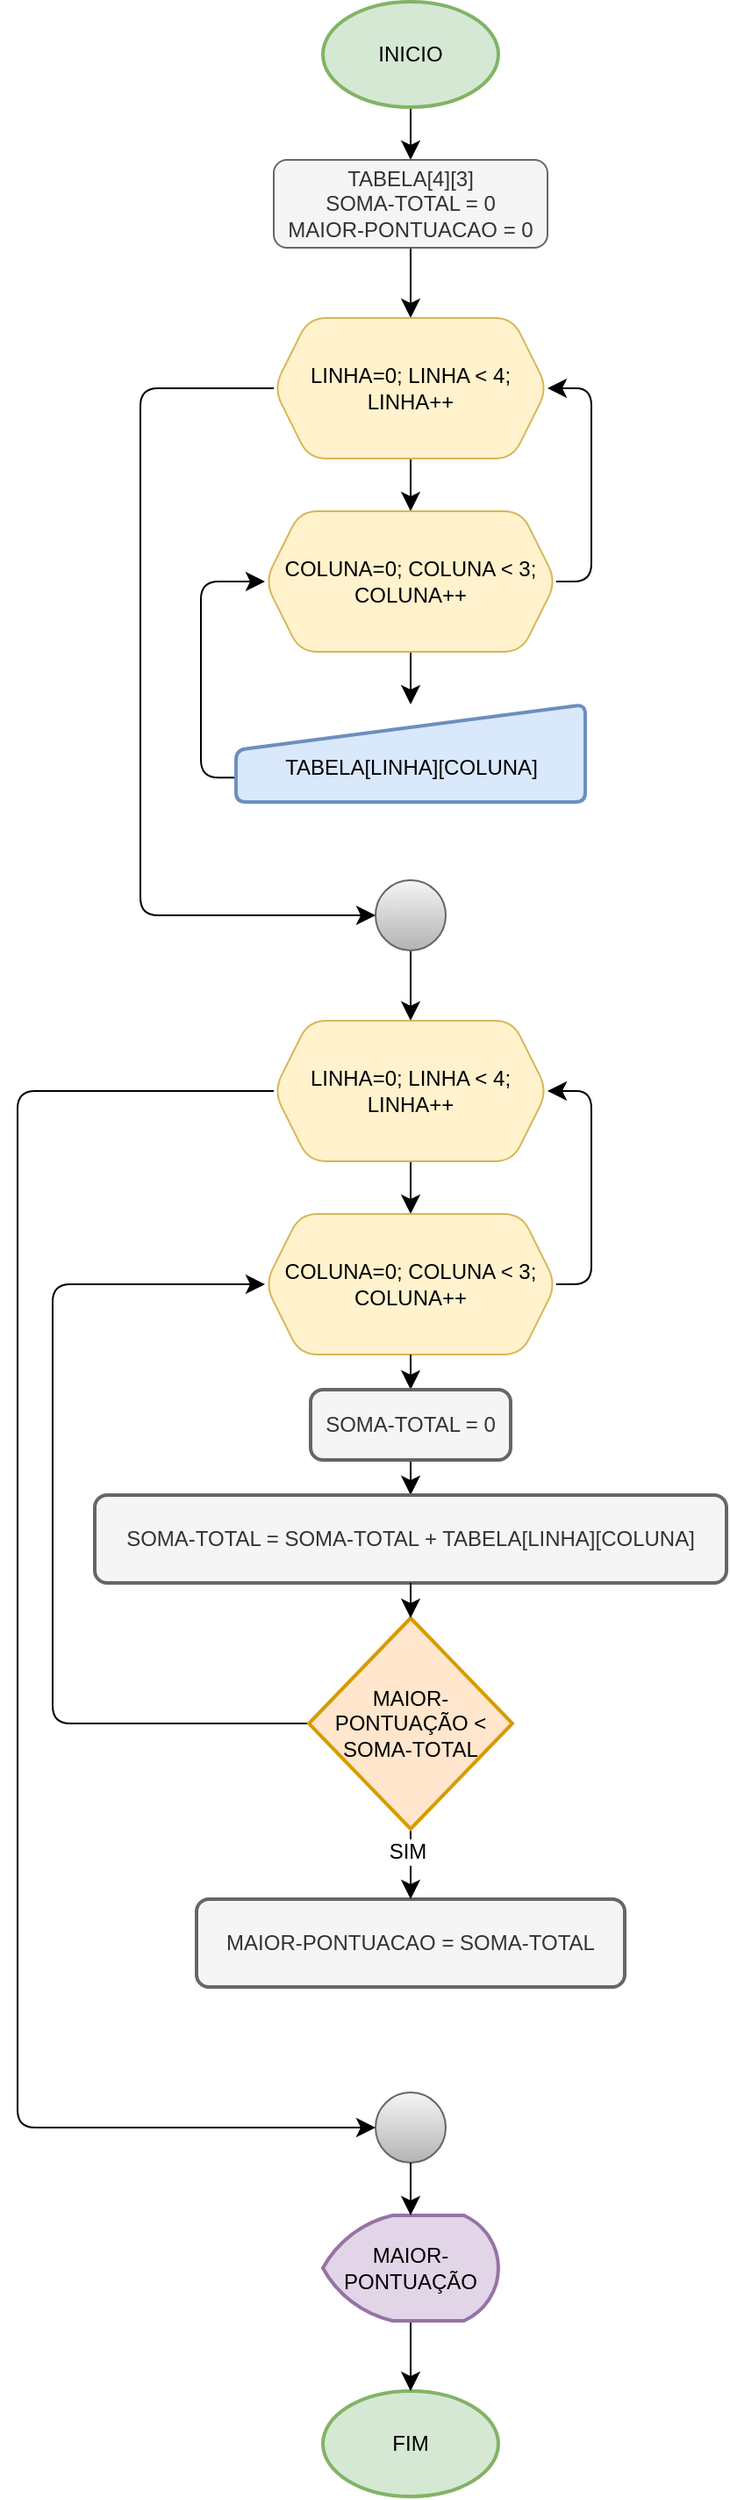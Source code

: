 <mxfile version="26.2.3">
  <diagram id="C5RBs43oDa-KdzZeNtuy" name="Page-1">
    <mxGraphModel dx="548" dy="974" grid="1" gridSize="10" guides="1" tooltips="1" connect="1" arrows="1" fold="1" page="1" pageScale="1" pageWidth="827" pageHeight="1169" math="0" shadow="0">
      <root>
        <mxCell id="WIyWlLk6GJQsqaUBKTNV-0" />
        <mxCell id="WIyWlLk6GJQsqaUBKTNV-1" parent="WIyWlLk6GJQsqaUBKTNV-0" />
        <mxCell id="1Dm9Xr86s3sIBNIbfE32-0" value="FIM" style="strokeWidth=2;html=1;shape=mxgraph.flowchart.start_1;whiteSpace=wrap;fillColor=#d5e8d4;strokeColor=#82b366;rounded=1;" vertex="1" parent="WIyWlLk6GJQsqaUBKTNV-1">
          <mxGeometry x="214" y="1480" width="100" height="60" as="geometry" />
        </mxCell>
        <mxCell id="1Dm9Xr86s3sIBNIbfE32-22" style="edgeStyle=none;curved=1;rounded=1;orthogonalLoop=1;jettySize=auto;html=1;exitX=0.5;exitY=1;exitDx=0;exitDy=0;exitPerimeter=0;entryX=0.5;entryY=0;entryDx=0;entryDy=0;fontSize=12;startSize=8;endSize=8;" edge="1" parent="WIyWlLk6GJQsqaUBKTNV-1" source="1Dm9Xr86s3sIBNIbfE32-1" target="1Dm9Xr86s3sIBNIbfE32-2">
          <mxGeometry relative="1" as="geometry" />
        </mxCell>
        <mxCell id="1Dm9Xr86s3sIBNIbfE32-1" value="INICIO" style="strokeWidth=2;html=1;shape=mxgraph.flowchart.start_1;whiteSpace=wrap;fillColor=#d5e8d4;strokeColor=#82b366;rounded=1;" vertex="1" parent="WIyWlLk6GJQsqaUBKTNV-1">
          <mxGeometry x="214" y="120" width="100" height="60" as="geometry" />
        </mxCell>
        <mxCell id="1Dm9Xr86s3sIBNIbfE32-21" style="edgeStyle=none;curved=1;rounded=1;orthogonalLoop=1;jettySize=auto;html=1;exitX=0.5;exitY=1;exitDx=0;exitDy=0;entryX=0.5;entryY=0;entryDx=0;entryDy=0;fontSize=12;startSize=8;endSize=8;" edge="1" parent="WIyWlLk6GJQsqaUBKTNV-1" source="1Dm9Xr86s3sIBNIbfE32-2" target="1Dm9Xr86s3sIBNIbfE32-4">
          <mxGeometry relative="1" as="geometry" />
        </mxCell>
        <mxCell id="1Dm9Xr86s3sIBNIbfE32-2" value="TABELA[4][3]&lt;div&gt;SOMA-TOTAL = 0&lt;/div&gt;&lt;div&gt;MAIOR-PONTUACAO = 0&lt;/div&gt;" style="rounded=1;whiteSpace=wrap;html=1;fillColor=#f5f5f5;fontColor=#333333;strokeColor=#666666;" vertex="1" parent="WIyWlLk6GJQsqaUBKTNV-1">
          <mxGeometry x="186" y="210" width="156" height="50" as="geometry" />
        </mxCell>
        <mxCell id="1Dm9Xr86s3sIBNIbfE32-6" value="" style="edgeStyle=orthogonalEdgeStyle;rounded=1;orthogonalLoop=1;jettySize=auto;html=1;fontSize=12;startSize=8;endSize=8;" edge="1" parent="WIyWlLk6GJQsqaUBKTNV-1" source="1Dm9Xr86s3sIBNIbfE32-4" target="1Dm9Xr86s3sIBNIbfE32-5">
          <mxGeometry relative="1" as="geometry" />
        </mxCell>
        <mxCell id="1Dm9Xr86s3sIBNIbfE32-4" value="LINHA=0; LINHA &amp;lt; 4; LINHA++" style="shape=hexagon;perimeter=hexagonPerimeter2;whiteSpace=wrap;html=1;fixedSize=1;fillColor=#fff2cc;strokeColor=#d6b656;rounded=1;" vertex="1" parent="WIyWlLk6GJQsqaUBKTNV-1">
          <mxGeometry x="186" y="300" width="156" height="80" as="geometry" />
        </mxCell>
        <mxCell id="1Dm9Xr86s3sIBNIbfE32-9" value="" style="edgeStyle=none;curved=1;rounded=1;orthogonalLoop=1;jettySize=auto;html=1;fontSize=12;startSize=8;endSize=8;" edge="1" parent="WIyWlLk6GJQsqaUBKTNV-1" source="1Dm9Xr86s3sIBNIbfE32-5" target="1Dm9Xr86s3sIBNIbfE32-7">
          <mxGeometry relative="1" as="geometry" />
        </mxCell>
        <mxCell id="1Dm9Xr86s3sIBNIbfE32-17" style="edgeStyle=orthogonalEdgeStyle;rounded=1;orthogonalLoop=1;jettySize=auto;html=1;exitX=1;exitY=0.5;exitDx=0;exitDy=0;entryX=1;entryY=0.5;entryDx=0;entryDy=0;fontSize=12;startSize=8;endSize=8;" edge="1" parent="WIyWlLk6GJQsqaUBKTNV-1" source="1Dm9Xr86s3sIBNIbfE32-5" target="1Dm9Xr86s3sIBNIbfE32-4">
          <mxGeometry relative="1" as="geometry" />
        </mxCell>
        <mxCell id="1Dm9Xr86s3sIBNIbfE32-5" value="COLUNA=0; COLUNA &amp;lt; 3; COLUNA++" style="shape=hexagon;perimeter=hexagonPerimeter2;whiteSpace=wrap;html=1;fixedSize=1;fillColor=#fff2cc;strokeColor=#d6b656;rounded=1;" vertex="1" parent="WIyWlLk6GJQsqaUBKTNV-1">
          <mxGeometry x="181" y="410" width="166" height="80" as="geometry" />
        </mxCell>
        <mxCell id="1Dm9Xr86s3sIBNIbfE32-16" style="edgeStyle=orthogonalEdgeStyle;rounded=1;orthogonalLoop=1;jettySize=auto;html=1;exitX=0;exitY=0.75;exitDx=0;exitDy=0;entryX=0;entryY=0.5;entryDx=0;entryDy=0;fontSize=12;startSize=8;endSize=8;" edge="1" parent="WIyWlLk6GJQsqaUBKTNV-1" source="1Dm9Xr86s3sIBNIbfE32-7" target="1Dm9Xr86s3sIBNIbfE32-5">
          <mxGeometry relative="1" as="geometry" />
        </mxCell>
        <mxCell id="1Dm9Xr86s3sIBNIbfE32-7" value="&lt;div&gt;&lt;br&gt;&lt;/div&gt;TABELA[LINHA][COLUNA]" style="html=1;strokeWidth=2;shape=manualInput;whiteSpace=wrap;rounded=1;size=26;arcSize=11;fillColor=#dae8fc;strokeColor=#6c8ebf;" vertex="1" parent="WIyWlLk6GJQsqaUBKTNV-1">
          <mxGeometry x="164.5" y="520" width="199" height="55.5" as="geometry" />
        </mxCell>
        <mxCell id="1Dm9Xr86s3sIBNIbfE32-29" style="edgeStyle=none;curved=1;rounded=1;orthogonalLoop=1;jettySize=auto;html=1;exitX=0.5;exitY=1;exitDx=0;exitDy=0;exitPerimeter=0;entryX=0.5;entryY=0;entryDx=0;entryDy=0;fontSize=12;startSize=8;endSize=8;" edge="1" parent="WIyWlLk6GJQsqaUBKTNV-1" source="1Dm9Xr86s3sIBNIbfE32-18" target="1Dm9Xr86s3sIBNIbfE32-25">
          <mxGeometry relative="1" as="geometry" />
        </mxCell>
        <mxCell id="1Dm9Xr86s3sIBNIbfE32-18" value="" style="verticalLabelPosition=bottom;verticalAlign=top;html=1;shape=mxgraph.flowchart.on-page_reference;rounded=1;fillColor=#f5f5f5;gradientColor=#b3b3b3;strokeColor=#666666;" vertex="1" parent="WIyWlLk6GJQsqaUBKTNV-1">
          <mxGeometry x="244" y="620" width="40" height="40" as="geometry" />
        </mxCell>
        <mxCell id="1Dm9Xr86s3sIBNIbfE32-19" style="edgeStyle=orthogonalEdgeStyle;rounded=1;orthogonalLoop=1;jettySize=auto;html=1;exitX=0;exitY=0.5;exitDx=0;exitDy=0;entryX=0;entryY=0.5;entryDx=0;entryDy=0;entryPerimeter=0;fontSize=12;startSize=8;endSize=8;" edge="1" parent="WIyWlLk6GJQsqaUBKTNV-1" source="1Dm9Xr86s3sIBNIbfE32-4" target="1Dm9Xr86s3sIBNIbfE32-18">
          <mxGeometry relative="1" as="geometry">
            <Array as="points">
              <mxPoint x="110" y="340" />
              <mxPoint x="110" y="640" />
            </Array>
          </mxGeometry>
        </mxCell>
        <mxCell id="1Dm9Xr86s3sIBNIbfE32-24" value="" style="edgeStyle=orthogonalEdgeStyle;rounded=1;orthogonalLoop=1;jettySize=auto;html=1;fontSize=12;startSize=8;endSize=8;" edge="1" parent="WIyWlLk6GJQsqaUBKTNV-1" source="1Dm9Xr86s3sIBNIbfE32-25" target="1Dm9Xr86s3sIBNIbfE32-27">
          <mxGeometry relative="1" as="geometry" />
        </mxCell>
        <mxCell id="1Dm9Xr86s3sIBNIbfE32-25" value="LINHA=0; LINHA &amp;lt; 4; LINHA++" style="shape=hexagon;perimeter=hexagonPerimeter2;whiteSpace=wrap;html=1;fixedSize=1;fillColor=#fff2cc;strokeColor=#d6b656;rounded=1;" vertex="1" parent="WIyWlLk6GJQsqaUBKTNV-1">
          <mxGeometry x="186" y="700" width="156" height="80" as="geometry" />
        </mxCell>
        <mxCell id="1Dm9Xr86s3sIBNIbfE32-26" style="edgeStyle=orthogonalEdgeStyle;rounded=1;orthogonalLoop=1;jettySize=auto;html=1;exitX=1;exitY=0.5;exitDx=0;exitDy=0;entryX=1;entryY=0.5;entryDx=0;entryDy=0;fontSize=12;startSize=8;endSize=8;" edge="1" parent="WIyWlLk6GJQsqaUBKTNV-1" source="1Dm9Xr86s3sIBNIbfE32-27" target="1Dm9Xr86s3sIBNIbfE32-25">
          <mxGeometry relative="1" as="geometry" />
        </mxCell>
        <mxCell id="1Dm9Xr86s3sIBNIbfE32-31" style="edgeStyle=none;curved=1;rounded=1;orthogonalLoop=1;jettySize=auto;html=1;exitX=0.5;exitY=1;exitDx=0;exitDy=0;entryX=0.5;entryY=0;entryDx=0;entryDy=0;fontSize=12;startSize=8;endSize=8;" edge="1" parent="WIyWlLk6GJQsqaUBKTNV-1" source="1Dm9Xr86s3sIBNIbfE32-45" target="1Dm9Xr86s3sIBNIbfE32-30">
          <mxGeometry relative="1" as="geometry" />
        </mxCell>
        <mxCell id="1Dm9Xr86s3sIBNIbfE32-27" value="COLUNA=0; COLUNA &amp;lt; 3; COLUNA++" style="shape=hexagon;perimeter=hexagonPerimeter2;whiteSpace=wrap;html=1;fixedSize=1;fillColor=#fff2cc;strokeColor=#d6b656;rounded=1;" vertex="1" parent="WIyWlLk6GJQsqaUBKTNV-1">
          <mxGeometry x="181" y="810" width="166" height="80" as="geometry" />
        </mxCell>
        <mxCell id="1Dm9Xr86s3sIBNIbfE32-30" value="SOMA-TOTAL = SOMA-TOTAL + TABELA[LINHA][COLUNA]" style="rounded=1;whiteSpace=wrap;html=1;absoluteArcSize=1;arcSize=14;strokeWidth=2;fillColor=#f5f5f5;strokeColor=#666666;fontColor=#333333;" vertex="1" parent="WIyWlLk6GJQsqaUBKTNV-1">
          <mxGeometry x="84" y="970" width="360" height="50" as="geometry" />
        </mxCell>
        <mxCell id="1Dm9Xr86s3sIBNIbfE32-32" value="MAIOR-PONTUACAO = SOMA-TOTAL" style="rounded=1;whiteSpace=wrap;html=1;absoluteArcSize=1;arcSize=14;strokeWidth=2;fillColor=#f5f5f5;strokeColor=#666666;fontColor=#333333;" vertex="1" parent="WIyWlLk6GJQsqaUBKTNV-1">
          <mxGeometry x="142" y="1200" width="244" height="50" as="geometry" />
        </mxCell>
        <mxCell id="1Dm9Xr86s3sIBNIbfE32-35" style="edgeStyle=none;curved=1;rounded=1;orthogonalLoop=1;jettySize=auto;html=1;exitX=0.5;exitY=1;exitDx=0;exitDy=0;exitPerimeter=0;entryX=0.5;entryY=0;entryDx=0;entryDy=0;fontSize=12;startSize=8;endSize=8;" edge="1" parent="WIyWlLk6GJQsqaUBKTNV-1" source="1Dm9Xr86s3sIBNIbfE32-33" target="1Dm9Xr86s3sIBNIbfE32-32">
          <mxGeometry relative="1" as="geometry" />
        </mxCell>
        <mxCell id="1Dm9Xr86s3sIBNIbfE32-36" value="SIM" style="edgeLabel;html=1;align=center;verticalAlign=middle;resizable=0;points=[];fontSize=12;rounded=1;" vertex="1" connectable="0" parent="1Dm9Xr86s3sIBNIbfE32-35">
          <mxGeometry x="-0.35" y="-2" relative="1" as="geometry">
            <mxPoint as="offset" />
          </mxGeometry>
        </mxCell>
        <mxCell id="1Dm9Xr86s3sIBNIbfE32-39" style="edgeStyle=orthogonalEdgeStyle;rounded=1;orthogonalLoop=1;jettySize=auto;html=1;exitX=0;exitY=0.5;exitDx=0;exitDy=0;exitPerimeter=0;entryX=0;entryY=0.5;entryDx=0;entryDy=0;fontSize=12;startSize=8;endSize=8;" edge="1" parent="WIyWlLk6GJQsqaUBKTNV-1" source="1Dm9Xr86s3sIBNIbfE32-33" target="1Dm9Xr86s3sIBNIbfE32-27">
          <mxGeometry relative="1" as="geometry">
            <Array as="points">
              <mxPoint x="60" y="1100" />
              <mxPoint x="60" y="850" />
            </Array>
          </mxGeometry>
        </mxCell>
        <mxCell id="1Dm9Xr86s3sIBNIbfE32-33" value="MAIOR-PONTUAÇÃO &amp;lt; SOMA-TOTAL" style="strokeWidth=2;html=1;shape=mxgraph.flowchart.decision;whiteSpace=wrap;rounded=1;fillColor=#ffe6cc;strokeColor=#d79b00;" vertex="1" parent="WIyWlLk6GJQsqaUBKTNV-1">
          <mxGeometry x="206" y="1040" width="116" height="120" as="geometry" />
        </mxCell>
        <mxCell id="1Dm9Xr86s3sIBNIbfE32-34" style="edgeStyle=none;curved=1;rounded=1;orthogonalLoop=1;jettySize=auto;html=1;exitX=0.5;exitY=1;exitDx=0;exitDy=0;entryX=0.5;entryY=0;entryDx=0;entryDy=0;entryPerimeter=0;fontSize=12;startSize=8;endSize=8;" edge="1" parent="WIyWlLk6GJQsqaUBKTNV-1" source="1Dm9Xr86s3sIBNIbfE32-30" target="1Dm9Xr86s3sIBNIbfE32-33">
          <mxGeometry relative="1" as="geometry" />
        </mxCell>
        <mxCell id="1Dm9Xr86s3sIBNIbfE32-40" value="" style="verticalLabelPosition=bottom;verticalAlign=top;html=1;shape=mxgraph.flowchart.on-page_reference;rounded=1;fillColor=#f5f5f5;gradientColor=#b3b3b3;strokeColor=#666666;" vertex="1" parent="WIyWlLk6GJQsqaUBKTNV-1">
          <mxGeometry x="244" y="1310" width="40" height="40" as="geometry" />
        </mxCell>
        <mxCell id="1Dm9Xr86s3sIBNIbfE32-41" style="edgeStyle=orthogonalEdgeStyle;rounded=1;orthogonalLoop=1;jettySize=auto;html=1;exitX=0;exitY=0.5;exitDx=0;exitDy=0;entryX=0;entryY=0.5;entryDx=0;entryDy=0;entryPerimeter=0;fontSize=12;startSize=8;endSize=8;" edge="1" parent="WIyWlLk6GJQsqaUBKTNV-1" source="1Dm9Xr86s3sIBNIbfE32-25" target="1Dm9Xr86s3sIBNIbfE32-40">
          <mxGeometry relative="1" as="geometry">
            <Array as="points">
              <mxPoint x="40" y="740" />
              <mxPoint x="40" y="1330" />
            </Array>
          </mxGeometry>
        </mxCell>
        <mxCell id="1Dm9Xr86s3sIBNIbfE32-44" style="edgeStyle=none;curved=1;rounded=1;orthogonalLoop=1;jettySize=auto;html=1;exitX=0.5;exitY=1;exitDx=0;exitDy=0;exitPerimeter=0;fontSize=12;startSize=8;endSize=8;" edge="1" parent="WIyWlLk6GJQsqaUBKTNV-1" source="1Dm9Xr86s3sIBNIbfE32-42" target="1Dm9Xr86s3sIBNIbfE32-0">
          <mxGeometry relative="1" as="geometry" />
        </mxCell>
        <mxCell id="1Dm9Xr86s3sIBNIbfE32-42" value="MAIOR-PONTUAÇÃO" style="strokeWidth=2;html=1;shape=mxgraph.flowchart.display;whiteSpace=wrap;rounded=1;fillColor=#e1d5e7;strokeColor=#9673a6;" vertex="1" parent="WIyWlLk6GJQsqaUBKTNV-1">
          <mxGeometry x="214" y="1380" width="100" height="60" as="geometry" />
        </mxCell>
        <mxCell id="1Dm9Xr86s3sIBNIbfE32-43" style="edgeStyle=none;curved=1;rounded=1;orthogonalLoop=1;jettySize=auto;html=1;exitX=0.5;exitY=1;exitDx=0;exitDy=0;exitPerimeter=0;entryX=0.5;entryY=0;entryDx=0;entryDy=0;entryPerimeter=0;fontSize=12;startSize=8;endSize=8;" edge="1" parent="WIyWlLk6GJQsqaUBKTNV-1" source="1Dm9Xr86s3sIBNIbfE32-40" target="1Dm9Xr86s3sIBNIbfE32-42">
          <mxGeometry relative="1" as="geometry" />
        </mxCell>
        <mxCell id="1Dm9Xr86s3sIBNIbfE32-46" value="" style="edgeStyle=none;curved=1;rounded=1;orthogonalLoop=1;jettySize=auto;html=1;exitX=0.5;exitY=1;exitDx=0;exitDy=0;entryX=0.5;entryY=0;entryDx=0;entryDy=0;fontSize=12;startSize=8;endSize=8;" edge="1" parent="WIyWlLk6GJQsqaUBKTNV-1" source="1Dm9Xr86s3sIBNIbfE32-27" target="1Dm9Xr86s3sIBNIbfE32-45">
          <mxGeometry relative="1" as="geometry">
            <mxPoint x="264" y="890" as="sourcePoint" />
            <mxPoint x="264" y="970" as="targetPoint" />
          </mxGeometry>
        </mxCell>
        <mxCell id="1Dm9Xr86s3sIBNIbfE32-45" value="SOMA-TOTAL = 0" style="rounded=1;whiteSpace=wrap;html=1;absoluteArcSize=1;arcSize=14;strokeWidth=2;fillColor=#f5f5f5;strokeColor=#666666;fontColor=#333333;" vertex="1" parent="WIyWlLk6GJQsqaUBKTNV-1">
          <mxGeometry x="207" y="910" width="114" height="40" as="geometry" />
        </mxCell>
      </root>
    </mxGraphModel>
  </diagram>
</mxfile>
